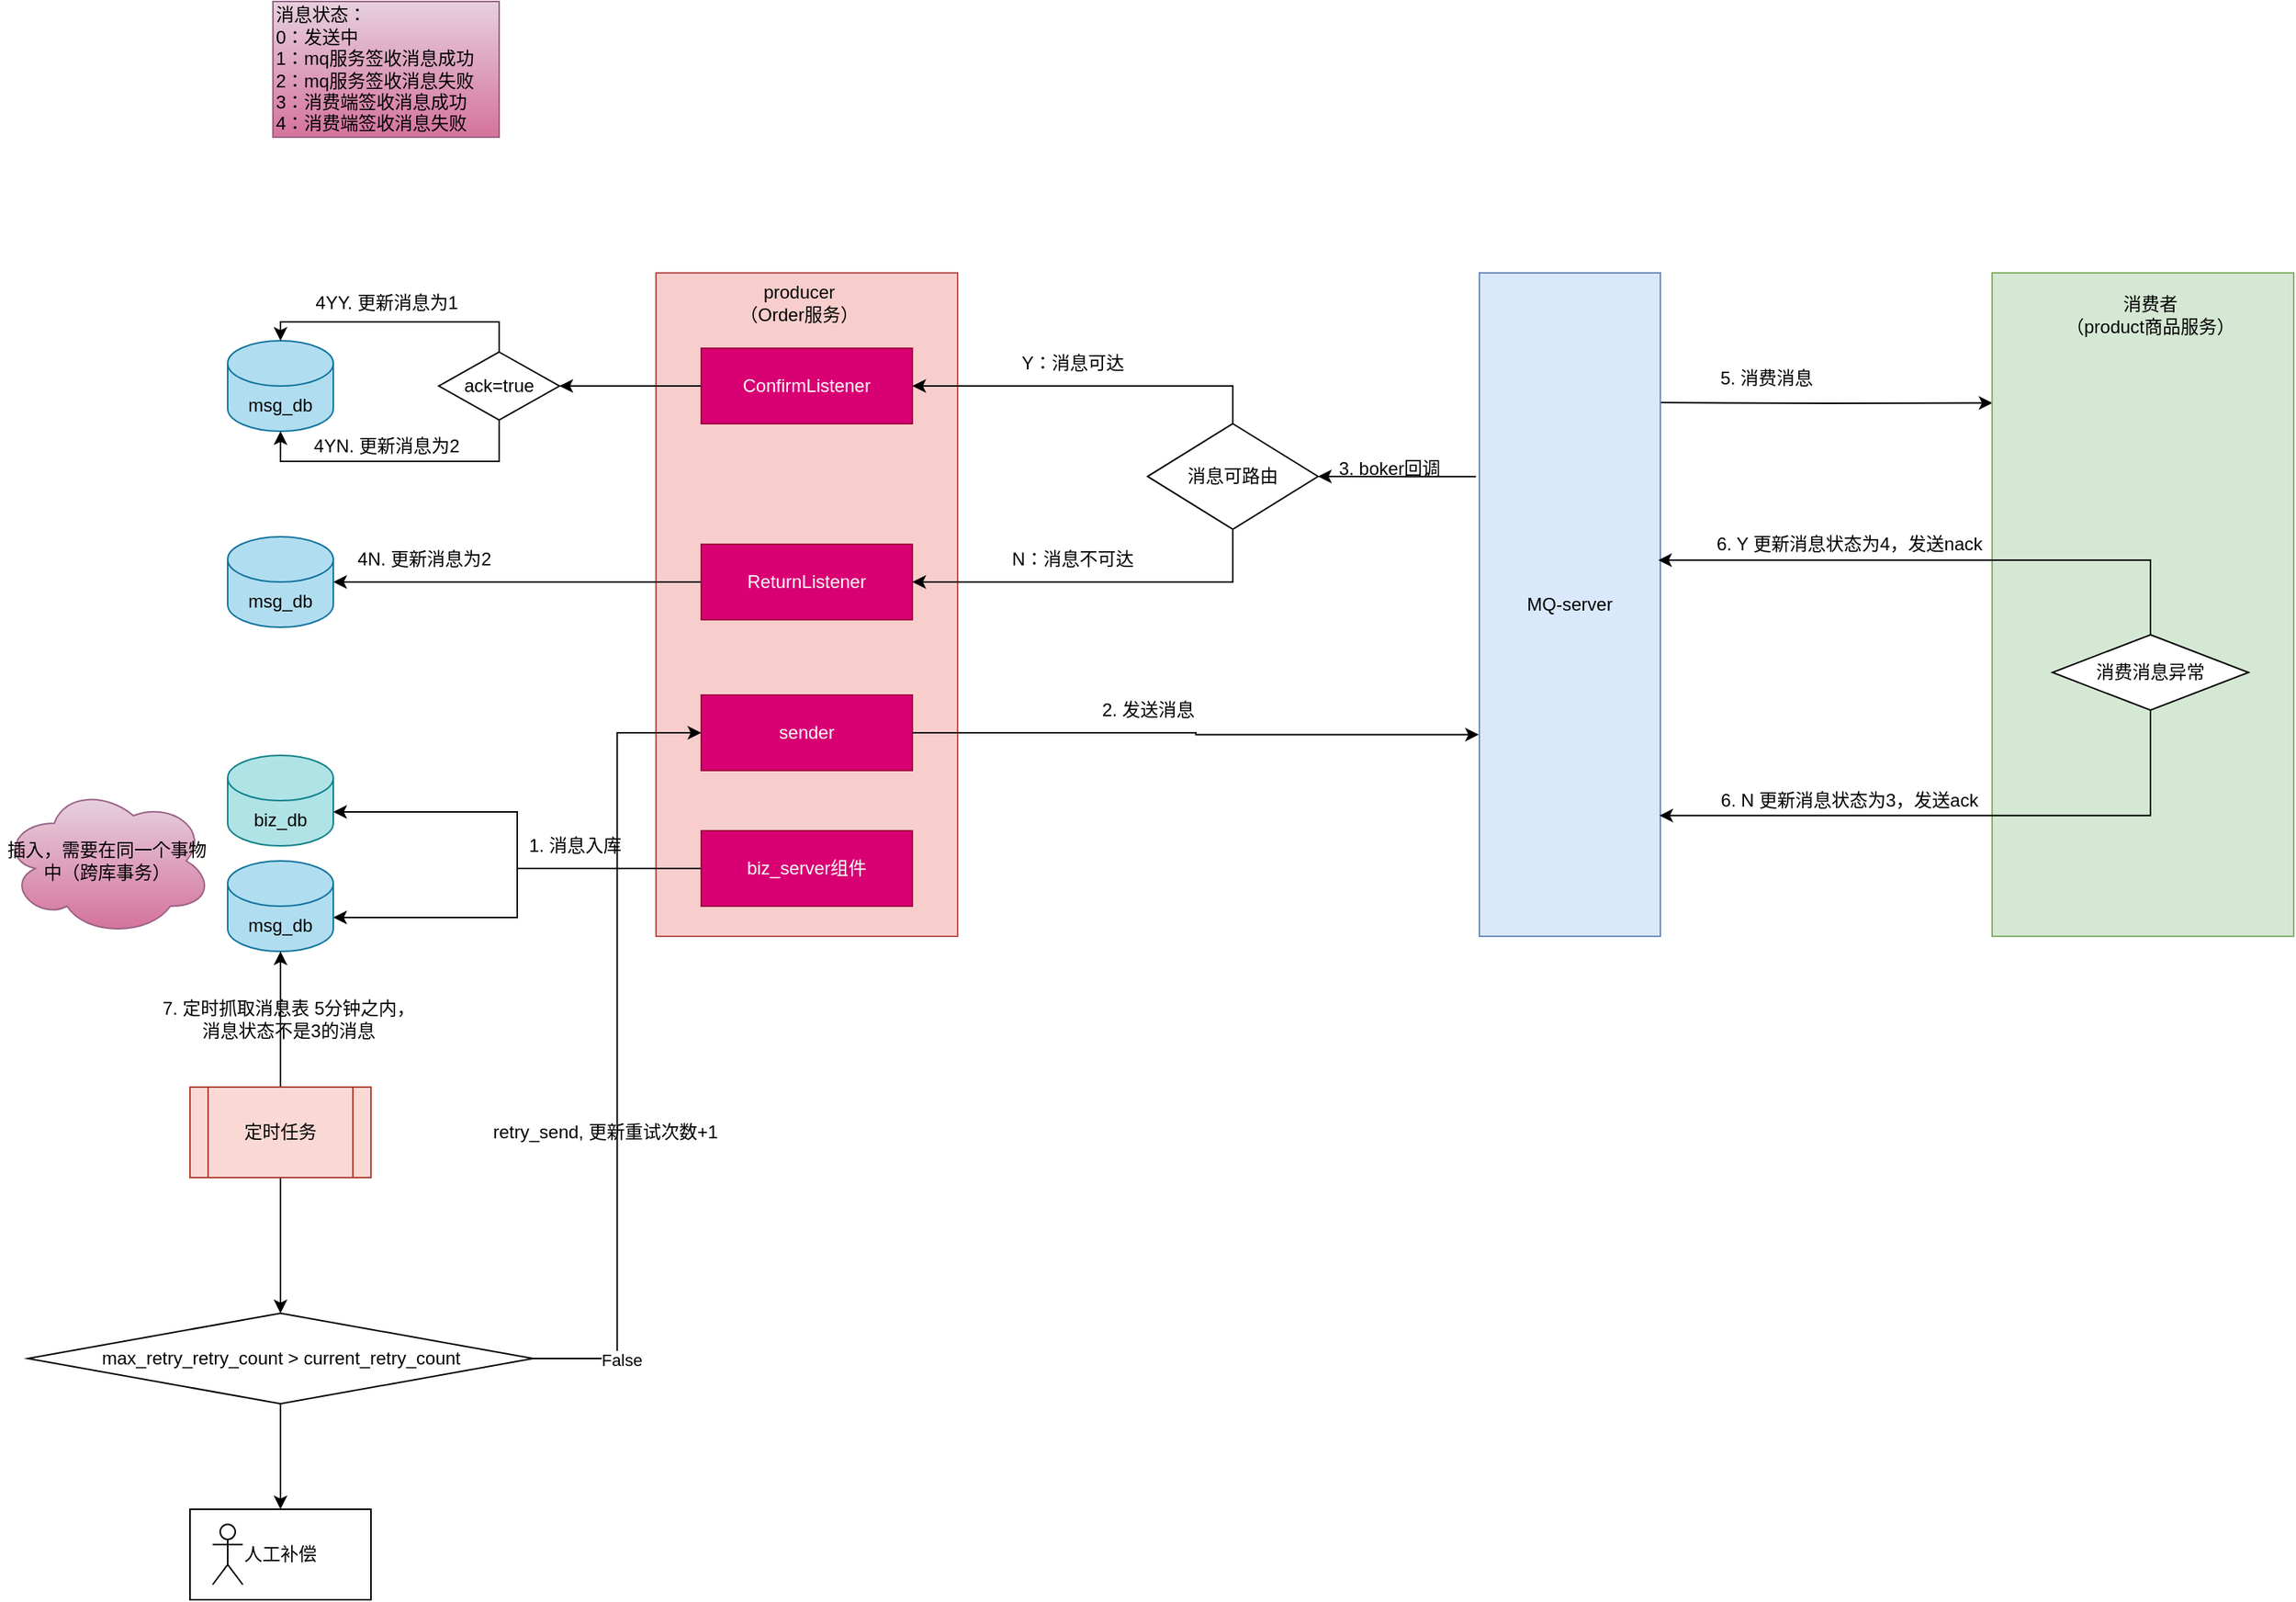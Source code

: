 <mxfile version="14.1.1" type="github">
  <diagram id="pv2bq_7fqts3jteD0jbZ" name="第 1 页">
    <mxGraphModel dx="2329" dy="675" grid="1" gridSize="10" guides="1" tooltips="1" connect="1" arrows="1" fold="1" page="1" pageScale="1" pageWidth="827" pageHeight="1169" math="0" shadow="0">
      <root>
        <mxCell id="0" />
        <mxCell id="1" parent="0" />
        <mxCell id="aVnP62HoHRW40BTB75-h-1" value="消息状态：&lt;br&gt;0：发送中&lt;br&gt;1：mq服务签收消息成功&lt;br&gt;2：mq服务签收消息失败&lt;br&gt;3：消费端签收消息成功&lt;br&gt;4：消费端签收消息失败" style="rounded=0;whiteSpace=wrap;html=1;align=left;gradientColor=#d5739d;fillColor=#e6d0de;strokeColor=#996185;" vertex="1" parent="1">
          <mxGeometry x="160" y="20" width="150" height="90" as="geometry" />
        </mxCell>
        <mxCell id="aVnP62HoHRW40BTB75-h-2" value="" style="rounded=0;whiteSpace=wrap;html=1;align=left;fillColor=#f8cecc;strokeColor=#b85450;" vertex="1" parent="1">
          <mxGeometry x="414" y="200" width="200" height="440" as="geometry" />
        </mxCell>
        <mxCell id="aVnP62HoHRW40BTB75-h-33" style="edgeStyle=orthogonalEdgeStyle;rounded=0;orthogonalLoop=1;jettySize=auto;html=1;entryX=1;entryY=0.5;entryDx=0;entryDy=0;" edge="1" parent="1" source="aVnP62HoHRW40BTB75-h-3" target="aVnP62HoHRW40BTB75-h-37">
          <mxGeometry relative="1" as="geometry">
            <mxPoint x="370" y="275" as="targetPoint" />
          </mxGeometry>
        </mxCell>
        <mxCell id="aVnP62HoHRW40BTB75-h-3" value="ConfirmListener" style="rounded=0;whiteSpace=wrap;html=1;align=center;fillColor=#d80073;strokeColor=#A50040;fontColor=#ffffff;" vertex="1" parent="1">
          <mxGeometry x="444" y="250" width="140" height="50" as="geometry" />
        </mxCell>
        <mxCell id="aVnP62HoHRW40BTB75-h-29" style="edgeStyle=orthogonalEdgeStyle;rounded=0;orthogonalLoop=1;jettySize=auto;html=1;" edge="1" parent="1" source="aVnP62HoHRW40BTB75-h-4" target="aVnP62HoHRW40BTB75-h-8">
          <mxGeometry relative="1" as="geometry" />
        </mxCell>
        <mxCell id="aVnP62HoHRW40BTB75-h-4" value="ReturnListener" style="rounded=0;whiteSpace=wrap;html=1;align=center;fillColor=#d80073;strokeColor=#A50040;fontColor=#ffffff;" vertex="1" parent="1">
          <mxGeometry x="444" y="380" width="140" height="50" as="geometry" />
        </mxCell>
        <mxCell id="aVnP62HoHRW40BTB75-h-19" style="edgeStyle=orthogonalEdgeStyle;rounded=0;orthogonalLoop=1;jettySize=auto;html=1;entryX=-0.003;entryY=0.696;entryDx=0;entryDy=0;entryPerimeter=0;" edge="1" parent="1" source="aVnP62HoHRW40BTB75-h-5" target="aVnP62HoHRW40BTB75-h-17">
          <mxGeometry relative="1" as="geometry" />
        </mxCell>
        <mxCell id="aVnP62HoHRW40BTB75-h-5" value="sender" style="rounded=0;whiteSpace=wrap;html=1;align=center;fillColor=#d80073;strokeColor=#A50040;fontColor=#ffffff;" vertex="1" parent="1">
          <mxGeometry x="444" y="480" width="140" height="50" as="geometry" />
        </mxCell>
        <mxCell id="aVnP62HoHRW40BTB75-h-13" style="edgeStyle=orthogonalEdgeStyle;rounded=0;orthogonalLoop=1;jettySize=auto;html=1;entryX=1;entryY=0;entryDx=0;entryDy=37.5;entryPerimeter=0;" edge="1" parent="1" source="aVnP62HoHRW40BTB75-h-6" target="aVnP62HoHRW40BTB75-h-10">
          <mxGeometry relative="1" as="geometry" />
        </mxCell>
        <mxCell id="aVnP62HoHRW40BTB75-h-14" style="edgeStyle=orthogonalEdgeStyle;rounded=0;orthogonalLoop=1;jettySize=auto;html=1;exitX=0;exitY=0.5;exitDx=0;exitDy=0;entryX=1;entryY=0;entryDx=0;entryDy=37.5;entryPerimeter=0;" edge="1" parent="1" source="aVnP62HoHRW40BTB75-h-6" target="aVnP62HoHRW40BTB75-h-9">
          <mxGeometry relative="1" as="geometry" />
        </mxCell>
        <mxCell id="aVnP62HoHRW40BTB75-h-6" value="biz_server组件" style="rounded=0;whiteSpace=wrap;html=1;align=center;fillColor=#d80073;strokeColor=#A50040;fontColor=#ffffff;" vertex="1" parent="1">
          <mxGeometry x="444" y="570" width="140" height="50" as="geometry" />
        </mxCell>
        <mxCell id="aVnP62HoHRW40BTB75-h-7" value="producer（Order服务）" style="text;html=1;strokeColor=none;fillColor=none;align=center;verticalAlign=middle;whiteSpace=wrap;rounded=0;" vertex="1" parent="1">
          <mxGeometry x="464" y="210" width="90" height="20" as="geometry" />
        </mxCell>
        <mxCell id="aVnP62HoHRW40BTB75-h-8" value="msg_db" style="shape=cylinder3;whiteSpace=wrap;html=1;boundedLbl=1;backgroundOutline=1;size=15;align=center;fillColor=#b1ddf0;strokeColor=#10739e;" vertex="1" parent="1">
          <mxGeometry x="130" y="375" width="70" height="60" as="geometry" />
        </mxCell>
        <mxCell id="aVnP62HoHRW40BTB75-h-9" value="biz_db" style="shape=cylinder3;whiteSpace=wrap;html=1;boundedLbl=1;backgroundOutline=1;size=15;align=center;fillColor=#b0e3e6;strokeColor=#0e8088;" vertex="1" parent="1">
          <mxGeometry x="130" y="520" width="70" height="60" as="geometry" />
        </mxCell>
        <mxCell id="aVnP62HoHRW40BTB75-h-10" value="msg_db" style="shape=cylinder3;whiteSpace=wrap;html=1;boundedLbl=1;backgroundOutline=1;size=15;align=center;fillColor=#b1ddf0;strokeColor=#10739e;" vertex="1" parent="1">
          <mxGeometry x="130" y="590" width="70" height="60" as="geometry" />
        </mxCell>
        <mxCell id="aVnP62HoHRW40BTB75-h-15" value="1. 消息入库" style="text;html=1;align=center;verticalAlign=middle;resizable=0;points=[];autosize=1;" vertex="1" parent="1">
          <mxGeometry x="320" y="570" width="80" height="20" as="geometry" />
        </mxCell>
        <mxCell id="aVnP62HoHRW40BTB75-h-16" value="插入，需要在同一个事物中（跨库事务）" style="ellipse;shape=cloud;whiteSpace=wrap;html=1;align=center;gradientColor=#d5739d;fillColor=#e6d0de;strokeColor=#996185;" vertex="1" parent="1">
          <mxGeometry x="-20" y="540" width="140" height="100" as="geometry" />
        </mxCell>
        <mxCell id="aVnP62HoHRW40BTB75-h-22" style="edgeStyle=orthogonalEdgeStyle;rounded=0;orthogonalLoop=1;jettySize=auto;html=1;exitX=-0.019;exitY=0.307;exitDx=0;exitDy=0;entryX=1;entryY=0.5;entryDx=0;entryDy=0;exitPerimeter=0;" edge="1" parent="1" source="aVnP62HoHRW40BTB75-h-17" target="aVnP62HoHRW40BTB75-h-21">
          <mxGeometry relative="1" as="geometry" />
        </mxCell>
        <mxCell id="aVnP62HoHRW40BTB75-h-43" style="edgeStyle=orthogonalEdgeStyle;rounded=0;orthogonalLoop=1;jettySize=auto;html=1;entryX=0.001;entryY=0.196;entryDx=0;entryDy=0;entryPerimeter=0;" edge="1" parent="1" target="aVnP62HoHRW40BTB75-h-42">
          <mxGeometry relative="1" as="geometry">
            <mxPoint x="1080" y="286" as="sourcePoint" />
          </mxGeometry>
        </mxCell>
        <mxCell id="aVnP62HoHRW40BTB75-h-17" value="&lt;div&gt;&lt;span&gt;MQ-server&lt;/span&gt;&lt;/div&gt;" style="rounded=0;whiteSpace=wrap;html=1;align=center;fillColor=#dae8fc;strokeColor=#6c8ebf;" vertex="1" parent="1">
          <mxGeometry x="960" y="200" width="120" height="440" as="geometry" />
        </mxCell>
        <mxCell id="aVnP62HoHRW40BTB75-h-20" value="2. 发送消息" style="text;html=1;align=center;verticalAlign=middle;resizable=0;points=[];autosize=1;" vertex="1" parent="1">
          <mxGeometry x="700" y="480" width="80" height="20" as="geometry" />
        </mxCell>
        <mxCell id="aVnP62HoHRW40BTB75-h-24" style="edgeStyle=orthogonalEdgeStyle;rounded=0;orthogonalLoop=1;jettySize=auto;html=1;entryX=1;entryY=0.5;entryDx=0;entryDy=0;exitX=0.5;exitY=0;exitDx=0;exitDy=0;" edge="1" parent="1" source="aVnP62HoHRW40BTB75-h-21" target="aVnP62HoHRW40BTB75-h-3">
          <mxGeometry relative="1" as="geometry" />
        </mxCell>
        <mxCell id="aVnP62HoHRW40BTB75-h-25" style="edgeStyle=orthogonalEdgeStyle;rounded=0;orthogonalLoop=1;jettySize=auto;html=1;entryX=1;entryY=0.5;entryDx=0;entryDy=0;exitX=0.5;exitY=1;exitDx=0;exitDy=0;" edge="1" parent="1" source="aVnP62HoHRW40BTB75-h-21" target="aVnP62HoHRW40BTB75-h-4">
          <mxGeometry relative="1" as="geometry" />
        </mxCell>
        <mxCell id="aVnP62HoHRW40BTB75-h-21" value="消息可路由" style="rhombus;whiteSpace=wrap;html=1;align=center;" vertex="1" parent="1">
          <mxGeometry x="740" y="300" width="113" height="70" as="geometry" />
        </mxCell>
        <mxCell id="aVnP62HoHRW40BTB75-h-23" value="3. boker回调" style="text;html=1;align=center;verticalAlign=middle;resizable=0;points=[];autosize=1;" vertex="1" parent="1">
          <mxGeometry x="860" y="320" width="80" height="20" as="geometry" />
        </mxCell>
        <mxCell id="aVnP62HoHRW40BTB75-h-26" value="Y：消息可达" style="text;html=1;align=center;verticalAlign=middle;resizable=0;points=[];autosize=1;" vertex="1" parent="1">
          <mxGeometry x="650" y="250" width="80" height="20" as="geometry" />
        </mxCell>
        <mxCell id="aVnP62HoHRW40BTB75-h-28" value="N：消息不可达" style="text;html=1;align=center;verticalAlign=middle;resizable=0;points=[];autosize=1;" vertex="1" parent="1">
          <mxGeometry x="640" y="380" width="100" height="20" as="geometry" />
        </mxCell>
        <mxCell id="aVnP62HoHRW40BTB75-h-30" value="msg_db" style="shape=cylinder3;whiteSpace=wrap;html=1;boundedLbl=1;backgroundOutline=1;size=15;align=center;fillColor=#b1ddf0;strokeColor=#10739e;" vertex="1" parent="1">
          <mxGeometry x="130" y="245" width="70" height="60" as="geometry" />
        </mxCell>
        <mxCell id="aVnP62HoHRW40BTB75-h-34" value="4N. 更新消息为2" style="text;html=1;align=center;verticalAlign=middle;resizable=0;points=[];autosize=1;" vertex="1" parent="1">
          <mxGeometry x="210" y="380" width="100" height="20" as="geometry" />
        </mxCell>
        <mxCell id="aVnP62HoHRW40BTB75-h-38" style="edgeStyle=orthogonalEdgeStyle;rounded=0;orthogonalLoop=1;jettySize=auto;html=1;entryX=0.5;entryY=0;entryDx=0;entryDy=0;entryPerimeter=0;exitX=0.5;exitY=0;exitDx=0;exitDy=0;" edge="1" parent="1" source="aVnP62HoHRW40BTB75-h-37" target="aVnP62HoHRW40BTB75-h-30">
          <mxGeometry relative="1" as="geometry" />
        </mxCell>
        <mxCell id="aVnP62HoHRW40BTB75-h-39" style="edgeStyle=orthogonalEdgeStyle;rounded=0;orthogonalLoop=1;jettySize=auto;html=1;entryX=0.5;entryY=1;entryDx=0;entryDy=0;entryPerimeter=0;exitX=0.5;exitY=1;exitDx=0;exitDy=0;" edge="1" parent="1" source="aVnP62HoHRW40BTB75-h-37" target="aVnP62HoHRW40BTB75-h-30">
          <mxGeometry relative="1" as="geometry" />
        </mxCell>
        <mxCell id="aVnP62HoHRW40BTB75-h-37" value="ack=true" style="rhombus;whiteSpace=wrap;html=1;align=center;" vertex="1" parent="1">
          <mxGeometry x="270" y="252.5" width="80" height="45" as="geometry" />
        </mxCell>
        <mxCell id="aVnP62HoHRW40BTB75-h-40" value="4YN. 更新消息为2" style="text;html=1;align=center;verticalAlign=middle;resizable=0;points=[];autosize=1;" vertex="1" parent="1">
          <mxGeometry x="180" y="305" width="110" height="20" as="geometry" />
        </mxCell>
        <mxCell id="aVnP62HoHRW40BTB75-h-41" value="4YY. 更新消息为1" style="text;html=1;align=center;verticalAlign=middle;resizable=0;points=[];autosize=1;" vertex="1" parent="1">
          <mxGeometry x="180" y="210" width="110" height="20" as="geometry" />
        </mxCell>
        <mxCell id="aVnP62HoHRW40BTB75-h-42" value="" style="rounded=0;whiteSpace=wrap;html=1;align=left;fillColor=#d5e8d4;strokeColor=#82b366;" vertex="1" parent="1">
          <mxGeometry x="1300" y="200" width="200" height="440" as="geometry" />
        </mxCell>
        <mxCell id="aVnP62HoHRW40BTB75-h-44" value="5. 消费消息" style="text;html=1;align=center;verticalAlign=middle;resizable=0;points=[];autosize=1;" vertex="1" parent="1">
          <mxGeometry x="1110" y="260" width="80" height="20" as="geometry" />
        </mxCell>
        <mxCell id="aVnP62HoHRW40BTB75-h-46" style="edgeStyle=orthogonalEdgeStyle;rounded=0;orthogonalLoop=1;jettySize=auto;html=1;entryX=0.988;entryY=0.433;entryDx=0;entryDy=0;entryPerimeter=0;exitX=0.5;exitY=0;exitDx=0;exitDy=0;" edge="1" parent="1" source="aVnP62HoHRW40BTB75-h-45" target="aVnP62HoHRW40BTB75-h-17">
          <mxGeometry relative="1" as="geometry">
            <mxPoint x="1270" y="490" as="sourcePoint" />
          </mxGeometry>
        </mxCell>
        <mxCell id="aVnP62HoHRW40BTB75-h-48" style="edgeStyle=orthogonalEdgeStyle;rounded=0;orthogonalLoop=1;jettySize=auto;html=1;entryX=0.995;entryY=0.818;entryDx=0;entryDy=0;entryPerimeter=0;exitX=0.5;exitY=1;exitDx=0;exitDy=0;" edge="1" parent="1" source="aVnP62HoHRW40BTB75-h-45" target="aVnP62HoHRW40BTB75-h-17">
          <mxGeometry relative="1" as="geometry">
            <Array as="points">
              <mxPoint x="1405" y="560" />
            </Array>
          </mxGeometry>
        </mxCell>
        <mxCell id="aVnP62HoHRW40BTB75-h-45" value="消费消息异常" style="rhombus;whiteSpace=wrap;html=1;align=center;" vertex="1" parent="1">
          <mxGeometry x="1340" y="440" width="130" height="50" as="geometry" />
        </mxCell>
        <mxCell id="aVnP62HoHRW40BTB75-h-49" value="6. Y 更新消息状态为4，发送nack" style="text;html=1;align=center;verticalAlign=middle;resizable=0;points=[];autosize=1;" vertex="1" parent="1">
          <mxGeometry x="1110" y="370" width="190" height="20" as="geometry" />
        </mxCell>
        <mxCell id="aVnP62HoHRW40BTB75-h-50" value="6. N 更新消息状态为3，发送ack" style="text;html=1;align=center;verticalAlign=middle;resizable=0;points=[];autosize=1;" vertex="1" parent="1">
          <mxGeometry x="1110" y="540" width="190" height="20" as="geometry" />
        </mxCell>
        <mxCell id="aVnP62HoHRW40BTB75-h-52" value="消费者&lt;br&gt;（product商品服务）" style="text;html=1;strokeColor=none;fillColor=none;align=center;verticalAlign=middle;whiteSpace=wrap;rounded=0;" vertex="1" parent="1">
          <mxGeometry x="1340" y="210" width="130" height="35" as="geometry" />
        </mxCell>
        <mxCell id="aVnP62HoHRW40BTB75-h-66" style="edgeStyle=orthogonalEdgeStyle;rounded=0;orthogonalLoop=1;jettySize=auto;html=1;" edge="1" parent="1" source="aVnP62HoHRW40BTB75-h-53" target="aVnP62HoHRW40BTB75-h-10">
          <mxGeometry relative="1" as="geometry" />
        </mxCell>
        <mxCell id="aVnP62HoHRW40BTB75-h-67" style="edgeStyle=orthogonalEdgeStyle;rounded=0;orthogonalLoop=1;jettySize=auto;html=1;entryX=0.5;entryY=0;entryDx=0;entryDy=0;" edge="1" parent="1" source="aVnP62HoHRW40BTB75-h-53" target="aVnP62HoHRW40BTB75-h-54">
          <mxGeometry relative="1" as="geometry" />
        </mxCell>
        <mxCell id="aVnP62HoHRW40BTB75-h-53" value="定时任务" style="shape=process;whiteSpace=wrap;html=1;backgroundOutline=1;align=center;fillColor=#fad9d5;strokeColor=#ae4132;" vertex="1" parent="1">
          <mxGeometry x="105" y="740" width="120" height="60" as="geometry" />
        </mxCell>
        <mxCell id="aVnP62HoHRW40BTB75-h-57" style="edgeStyle=orthogonalEdgeStyle;rounded=0;orthogonalLoop=1;jettySize=auto;html=1;entryX=0;entryY=0.5;entryDx=0;entryDy=0;" edge="1" parent="1" source="aVnP62HoHRW40BTB75-h-54" target="aVnP62HoHRW40BTB75-h-5">
          <mxGeometry relative="1" as="geometry" />
        </mxCell>
        <mxCell id="aVnP62HoHRW40BTB75-h-59" value="False" style="edgeLabel;html=1;align=center;verticalAlign=middle;resizable=0;points=[];" vertex="1" connectable="0" parent="aVnP62HoHRW40BTB75-h-57">
          <mxGeometry x="-0.788" y="-2" relative="1" as="geometry">
            <mxPoint y="1" as="offset" />
          </mxGeometry>
        </mxCell>
        <mxCell id="aVnP62HoHRW40BTB75-h-65" style="edgeStyle=orthogonalEdgeStyle;rounded=0;orthogonalLoop=1;jettySize=auto;html=1;" edge="1" parent="1" source="aVnP62HoHRW40BTB75-h-54" target="aVnP62HoHRW40BTB75-h-61">
          <mxGeometry relative="1" as="geometry" />
        </mxCell>
        <mxCell id="aVnP62HoHRW40BTB75-h-54" value="max_retry_retry_count &amp;gt; current_retry_count" style="rhombus;whiteSpace=wrap;html=1;align=center;" vertex="1" parent="1">
          <mxGeometry x="-2.5" y="890" width="335" height="60" as="geometry" />
        </mxCell>
        <mxCell id="aVnP62HoHRW40BTB75-h-56" value="7. 定时抓取消息表 5分钟之内，&lt;br&gt;消息状态不是3的消息" style="text;html=1;align=center;verticalAlign=middle;resizable=0;points=[];autosize=1;" vertex="1" parent="1">
          <mxGeometry x="80" y="680" width="180" height="30" as="geometry" />
        </mxCell>
        <mxCell id="aVnP62HoHRW40BTB75-h-58" value="retry_send, 更新重试次数+1" style="text;html=1;align=center;verticalAlign=middle;resizable=0;points=[];autosize=1;" vertex="1" parent="1">
          <mxGeometry x="300" y="760" width="160" height="20" as="geometry" />
        </mxCell>
        <mxCell id="aVnP62HoHRW40BTB75-h-61" value="人工补偿" style="rounded=0;whiteSpace=wrap;html=1;align=center;" vertex="1" parent="1">
          <mxGeometry x="105" y="1020" width="120" height="60" as="geometry" />
        </mxCell>
        <mxCell id="aVnP62HoHRW40BTB75-h-62" value="" style="shape=umlActor;verticalLabelPosition=bottom;verticalAlign=top;html=1;outlineConnect=0;align=center;" vertex="1" parent="1">
          <mxGeometry x="120" y="1030" width="20" height="40" as="geometry" />
        </mxCell>
      </root>
    </mxGraphModel>
  </diagram>
</mxfile>
